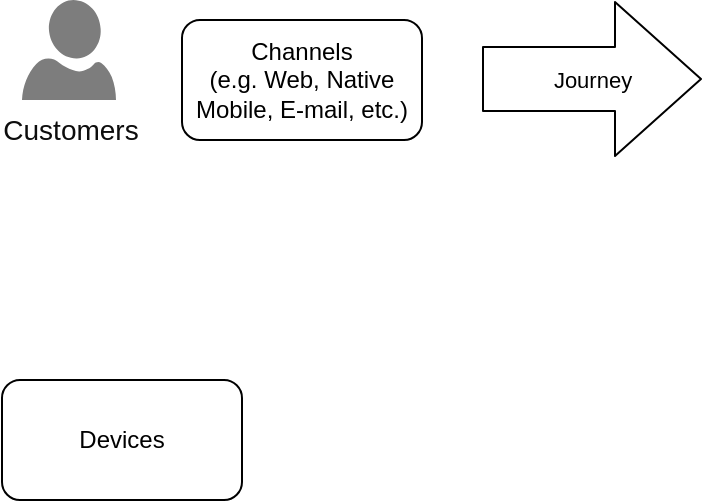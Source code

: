 <mxfile version="11.1.4" type="device"><diagram id="Mp16O_r0ZpGvEQ30-Nk8" name="Page-1"><mxGraphModel dx="1102" dy="668" grid="1" gridSize="10" guides="1" tooltips="1" connect="1" arrows="1" fold="1" page="1" pageScale="1" pageWidth="1100" pageHeight="850" math="0" shadow="0"><root><mxCell id="0"/><mxCell id="1" parent="0"/><mxCell id="OzihkZK0aufj4T0myVAJ-1" value="Customers" style="shadow=0;dashed=0;html=1;strokeColor=none;labelPosition=center;verticalLabelPosition=bottom;verticalAlign=top;align=center;shape=mxgraph.azure.user;fillColor=#7D7D7D;glass=0;comic=0;fontSize=14;fontColor=#0D0D0D;" vertex="1" parent="1"><mxGeometry x="210.0" y="100" width="47" height="50" as="geometry"/></mxCell><mxCell id="OzihkZK0aufj4T0myVAJ-2" value="Journey" style="shape=flexArrow;endArrow=classic;html=1;endWidth=44;endSize=14;width=32;" edge="1" parent="1"><mxGeometry width="50" height="50" relative="1" as="geometry"><mxPoint x="440" y="139.5" as="sourcePoint"/><mxPoint x="550" y="139.5" as="targetPoint"/></mxGeometry></mxCell><mxCell id="OzihkZK0aufj4T0myVAJ-4" value="Channels&lt;br&gt;(e.g. Web, Native Mobile, E-mail, etc.)" style="rounded=1;whiteSpace=wrap;html=1;" vertex="1" parent="1"><mxGeometry x="290" y="110" width="120" height="60" as="geometry"/></mxCell><mxCell id="OzihkZK0aufj4T0myVAJ-5" value="Devices" style="rounded=1;whiteSpace=wrap;html=1;" vertex="1" parent="1"><mxGeometry x="200" y="290" width="120" height="60" as="geometry"/></mxCell></root></mxGraphModel></diagram></mxfile>